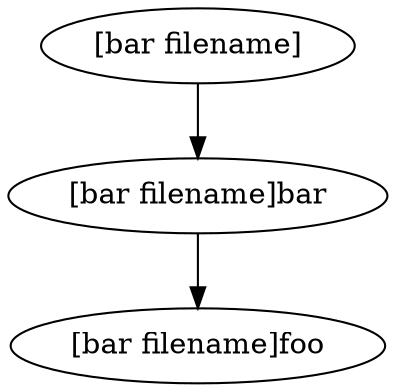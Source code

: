 
digraph test{
overlap=scalexy;
"[bar filename]bar" -> "[bar filename]foo"
"[bar filename]" -> "[bar filename]bar"
}